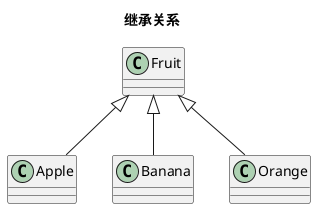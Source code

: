 @startuml
title 继承关系

class Fruit
class Apple extends Fruit
class Banana extends Fruit

class Orange
Fruit <|-- Orange

@enduml